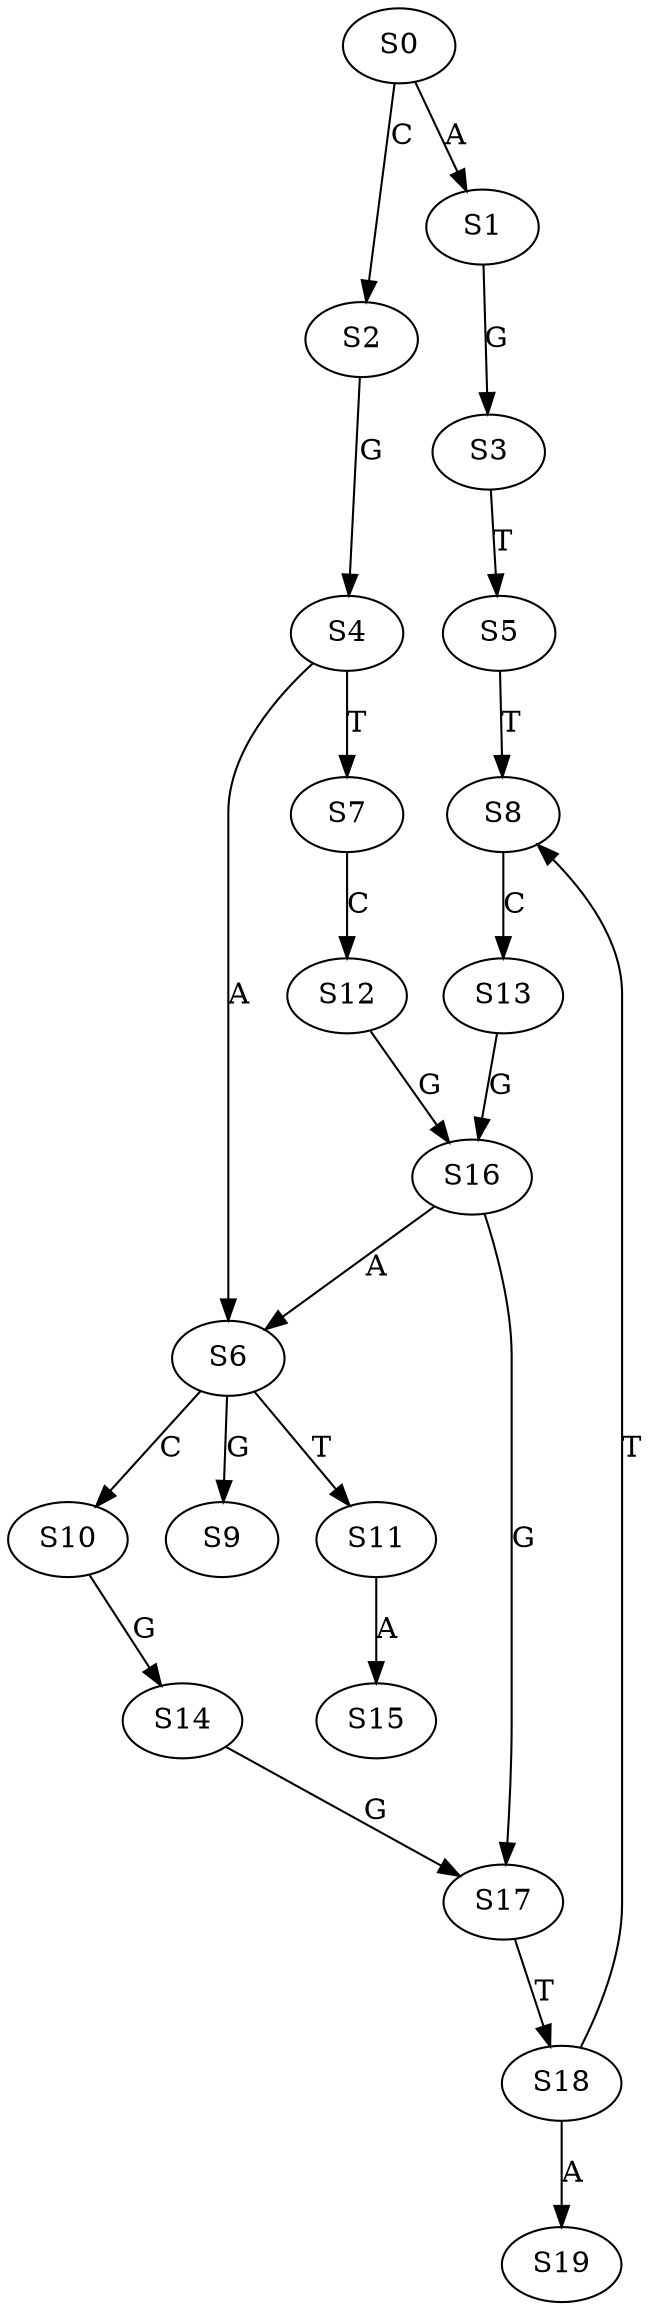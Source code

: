 strict digraph  {
	S0 -> S1 [ label = A ];
	S0 -> S2 [ label = C ];
	S1 -> S3 [ label = G ];
	S2 -> S4 [ label = G ];
	S3 -> S5 [ label = T ];
	S4 -> S6 [ label = A ];
	S4 -> S7 [ label = T ];
	S5 -> S8 [ label = T ];
	S6 -> S9 [ label = G ];
	S6 -> S10 [ label = C ];
	S6 -> S11 [ label = T ];
	S7 -> S12 [ label = C ];
	S8 -> S13 [ label = C ];
	S10 -> S14 [ label = G ];
	S11 -> S15 [ label = A ];
	S12 -> S16 [ label = G ];
	S13 -> S16 [ label = G ];
	S14 -> S17 [ label = G ];
	S16 -> S6 [ label = A ];
	S16 -> S17 [ label = G ];
	S17 -> S18 [ label = T ];
	S18 -> S19 [ label = A ];
	S18 -> S8 [ label = T ];
}
